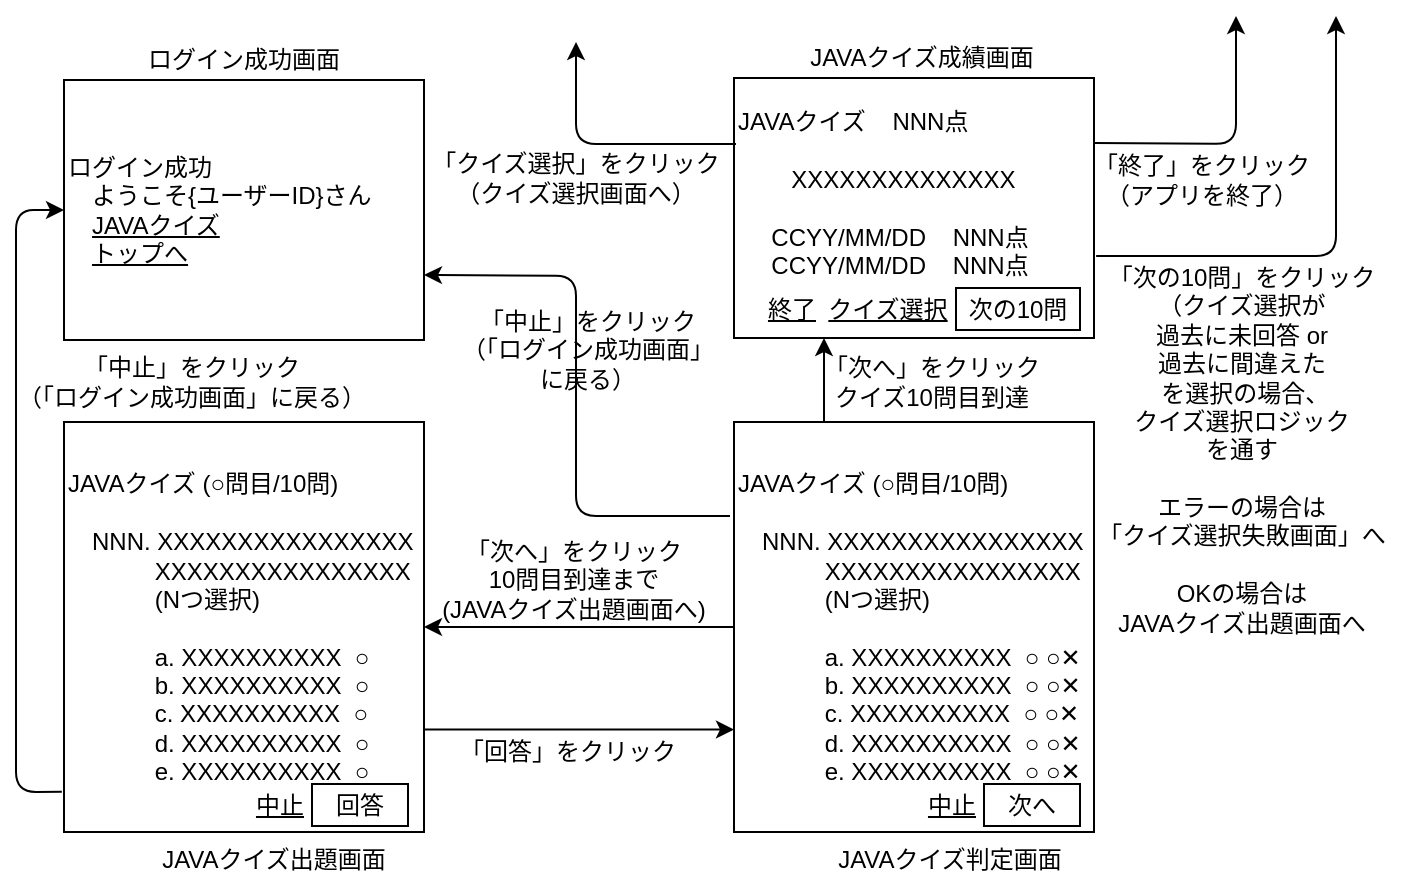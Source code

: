 <mxfile>
    <diagram id="cOPPHnaynSb4PC9Ppda5" name="ページ1">
        <mxGraphModel dx="1403" dy="475" grid="1" gridSize="10" guides="1" tooltips="1" connect="1" arrows="1" fold="1" page="1" pageScale="1" pageWidth="827" pageHeight="1169" background="none" math="0" shadow="0">
            <root>
                <mxCell id="0"/>
                <mxCell id="1" parent="0"/>
                <mxCell id="12" value="「回答」をクリック" style="text;html=1;strokeColor=none;fillColor=none;align=center;verticalAlign=middle;whiteSpace=wrap;rounded=0;" parent="1" vertex="1">
                    <mxGeometry x="-621" y="363" width="160" height="30" as="geometry"/>
                </mxCell>
                <mxCell id="38" value="JAVAクイズ (○問目/10問)&lt;br&gt;&lt;br&gt;　NNN. XXXXXXXXXXXXXXXX&lt;br&gt;&amp;nbsp; &amp;nbsp; &amp;nbsp; &amp;nbsp; &amp;nbsp; &amp;nbsp; &amp;nbsp;XXXXXXXXXXXXXXXX&lt;br&gt;&amp;nbsp; &amp;nbsp; &amp;nbsp; &amp;nbsp; &amp;nbsp; &amp;nbsp; &amp;nbsp;(Nつ選択)&lt;br&gt;&lt;br&gt;&amp;nbsp; &amp;nbsp; &amp;nbsp; &amp;nbsp; &amp;nbsp; &amp;nbsp; &amp;nbsp;a. XXXXXXXXXX&amp;nbsp; ○ ○✕&lt;br&gt;&amp;nbsp; &amp;nbsp; &amp;nbsp; &amp;nbsp; &amp;nbsp; &amp;nbsp; &amp;nbsp;b. XXXXXXXXXX&amp;nbsp; ○ ○✕&lt;br&gt;&amp;nbsp; &amp;nbsp; &amp;nbsp; &amp;nbsp; &amp;nbsp; &amp;nbsp; &amp;nbsp;c. XXXXXXXXXX&amp;nbsp; ○ ○✕&lt;br&gt;&amp;nbsp; &amp;nbsp; &amp;nbsp; &amp;nbsp; &amp;nbsp; &amp;nbsp; &amp;nbsp;d. XXXXXXXXXX&amp;nbsp; ○ ○✕&lt;br&gt;&amp;nbsp; &amp;nbsp; &amp;nbsp; &amp;nbsp; &amp;nbsp; &amp;nbsp; &amp;nbsp;e. XXXXXXXXXX&amp;nbsp; ○ ○✕" style="rounded=0;whiteSpace=wrap;html=1;align=left;" parent="1" vertex="1">
                    <mxGeometry x="-458" y="213" width="180" height="205" as="geometry"/>
                </mxCell>
                <mxCell id="2" value="ログイン成功&lt;br&gt;　ようこそ{ユーザーID}さん&lt;br&gt;　&lt;u&gt;JAVAクイズ&lt;/u&gt;&lt;br&gt;　&lt;u&gt;トップへ&lt;/u&gt;" style="rounded=0;whiteSpace=wrap;html=1;align=left;" parent="1" vertex="1">
                    <mxGeometry x="-793" y="42" width="180" height="130" as="geometry"/>
                </mxCell>
                <mxCell id="3" value="JAVAクイズ (○問目/10問)&lt;br&gt;&lt;br&gt;　NNN. XXXXXXXXXXXXXXXX&lt;br&gt;&amp;nbsp; &amp;nbsp; &amp;nbsp; &amp;nbsp; &amp;nbsp; &amp;nbsp; &amp;nbsp;XXXXXXXXXXXXXXXX&lt;br&gt;&amp;nbsp; &amp;nbsp; &amp;nbsp; &amp;nbsp; &amp;nbsp; &amp;nbsp; &amp;nbsp;(Nつ選択)&lt;br&gt;&lt;br&gt;&amp;nbsp; &amp;nbsp; &amp;nbsp; &amp;nbsp; &amp;nbsp; &amp;nbsp; &amp;nbsp;a. XXXXXXXXXX&amp;nbsp; ○&lt;br&gt;&amp;nbsp; &amp;nbsp; &amp;nbsp; &amp;nbsp; &amp;nbsp; &amp;nbsp; &amp;nbsp;b. XXXXXXXXXX&amp;nbsp; ○&lt;br&gt;&amp;nbsp; &amp;nbsp; &amp;nbsp; &amp;nbsp; &amp;nbsp; &amp;nbsp; &amp;nbsp;c. XXXXXXXXXX&amp;nbsp; ○&lt;br&gt;&amp;nbsp; &amp;nbsp; &amp;nbsp; &amp;nbsp; &amp;nbsp; &amp;nbsp; &amp;nbsp;d. XXXXXXXXXX&amp;nbsp; ○&lt;br&gt;&amp;nbsp; &amp;nbsp; &amp;nbsp; &amp;nbsp; &amp;nbsp; &amp;nbsp; &amp;nbsp;e. XXXXXXXXXX&amp;nbsp; ○" style="rounded=0;whiteSpace=wrap;html=1;align=left;" parent="1" vertex="1">
                    <mxGeometry x="-793" y="213" width="180" height="205" as="geometry"/>
                </mxCell>
                <mxCell id="6" value="回答" style="text;html=1;strokeColor=default;fillColor=none;align=center;verticalAlign=middle;whiteSpace=wrap;rounded=0;" parent="1" vertex="1">
                    <mxGeometry x="-669" y="394" width="48" height="21" as="geometry"/>
                </mxCell>
                <mxCell id="7" value="JAVAクイズ&amp;nbsp; &amp;nbsp; NNN点&lt;br&gt;&lt;br&gt;&amp;nbsp; &amp;nbsp; &amp;nbsp; &amp;nbsp; XXXXXXXXXXXXXX&lt;br&gt;&lt;br&gt;&amp;nbsp; &amp;nbsp; &amp;nbsp;CCYY/MM/DD&amp;nbsp; &amp;nbsp; NNN点&lt;br&gt;&amp;nbsp; &amp;nbsp; &amp;nbsp;CCYY/MM/DD&amp;nbsp; &amp;nbsp; NNN点&lt;br&gt;&lt;br&gt;" style="rounded=0;whiteSpace=wrap;html=1;align=left;" parent="1" vertex="1">
                    <mxGeometry x="-458" y="41" width="180" height="130" as="geometry"/>
                </mxCell>
                <mxCell id="14" value="ログイン成功画面" style="text;html=1;strokeColor=none;fillColor=none;align=center;verticalAlign=middle;whiteSpace=wrap;rounded=0;" parent="1" vertex="1">
                    <mxGeometry x="-783" y="13" width="160" height="38" as="geometry"/>
                </mxCell>
                <mxCell id="15" value="JAVAクイズ出題画面" style="text;html=1;strokeColor=none;fillColor=none;align=center;verticalAlign=middle;whiteSpace=wrap;rounded=0;" parent="1" vertex="1">
                    <mxGeometry x="-768" y="417" width="160" height="30" as="geometry"/>
                </mxCell>
                <mxCell id="16" value="JAVAクイズ成績画面" style="text;html=1;strokeColor=none;fillColor=none;align=center;verticalAlign=middle;whiteSpace=wrap;rounded=0;" parent="1" vertex="1">
                    <mxGeometry x="-444" y="16" width="160" height="30" as="geometry"/>
                </mxCell>
                <mxCell id="18" value="" style="endArrow=classic;html=1;exitX=-0.006;exitY=0.902;exitDx=0;exitDy=0;entryX=0;entryY=0.5;entryDx=0;entryDy=0;exitPerimeter=0;" parent="1" source="3" target="2" edge="1">
                    <mxGeometry width="50" height="50" relative="1" as="geometry">
                        <mxPoint x="-779" y="376" as="sourcePoint"/>
                        <mxPoint x="-777" y="346" as="targetPoint"/>
                        <Array as="points">
                            <mxPoint x="-817" y="398"/>
                            <mxPoint x="-817" y="107"/>
                        </Array>
                    </mxGeometry>
                </mxCell>
                <mxCell id="21" value="&lt;u&gt;中止&lt;/u&gt;" style="text;html=1;strokeColor=none;fillColor=none;align=center;verticalAlign=middle;whiteSpace=wrap;rounded=0;" parent="1" vertex="1">
                    <mxGeometry x="-709" y="394" width="48" height="21" as="geometry"/>
                </mxCell>
                <mxCell id="27" value="&lt;u&gt;中止&lt;/u&gt;" style="text;html=1;strokeColor=none;fillColor=none;align=center;verticalAlign=middle;whiteSpace=wrap;rounded=0;" parent="1" vertex="1">
                    <mxGeometry x="-373" y="394" width="48" height="21" as="geometry"/>
                </mxCell>
                <mxCell id="28" value="次へ" style="text;html=1;strokeColor=default;fillColor=none;align=center;verticalAlign=middle;whiteSpace=wrap;rounded=0;" parent="1" vertex="1">
                    <mxGeometry x="-333" y="394" width="48" height="21" as="geometry"/>
                </mxCell>
                <mxCell id="29" value="JAVAクイズ判定画面" style="text;html=1;strokeColor=none;fillColor=none;align=center;verticalAlign=middle;whiteSpace=wrap;rounded=0;" parent="1" vertex="1">
                    <mxGeometry x="-430" y="417" width="160" height="30" as="geometry"/>
                </mxCell>
                <mxCell id="33" value="「中止」をクリック&lt;br&gt;（「ログイン成功画面」&lt;br&gt;に戻る）" style="text;html=1;strokeColor=none;fillColor=none;align=center;verticalAlign=middle;whiteSpace=wrap;rounded=0;" parent="1" vertex="1">
                    <mxGeometry x="-611" y="152" width="160" height="50" as="geometry"/>
                </mxCell>
                <mxCell id="39" value="&lt;u&gt;クイズ選択&lt;/u&gt;" style="text;html=1;strokeColor=none;fillColor=none;align=center;verticalAlign=middle;whiteSpace=wrap;rounded=0;" parent="1" vertex="1">
                    <mxGeometry x="-412" y="146" width="62" height="21" as="geometry"/>
                </mxCell>
                <mxCell id="40" value="次の10問" style="text;html=1;strokeColor=default;fillColor=none;align=center;verticalAlign=middle;whiteSpace=wrap;rounded=0;" parent="1" vertex="1">
                    <mxGeometry x="-347" y="146" width="62" height="21" as="geometry"/>
                </mxCell>
                <mxCell id="13" value="" style="endArrow=classic;html=1;entryX=0;entryY=0.75;entryDx=0;entryDy=0;exitX=1;exitY=0.75;exitDx=0;exitDy=0;" parent="1" source="3" target="38" edge="1">
                    <mxGeometry width="50" height="50" relative="1" as="geometry">
                        <mxPoint x="-612" y="322" as="sourcePoint"/>
                        <mxPoint x="-457" y="315.5" as="targetPoint"/>
                    </mxGeometry>
                </mxCell>
                <mxCell id="43" value="「クイズ選択」をクリック&lt;br&gt;（クイズ選択画面へ）" style="text;html=1;strokeColor=none;fillColor=none;align=center;verticalAlign=middle;whiteSpace=wrap;rounded=0;" parent="1" vertex="1">
                    <mxGeometry x="-617" y="66" width="160" height="50" as="geometry"/>
                </mxCell>
                <mxCell id="44" value="" style="endArrow=classic;html=1;exitX=1;exitY=0.5;exitDx=0;exitDy=0;" parent="1" edge="1">
                    <mxGeometry width="50" height="50" relative="1" as="geometry">
                        <mxPoint x="-457" y="74" as="sourcePoint"/>
                        <mxPoint x="-537" y="23" as="targetPoint"/>
                        <Array as="points">
                            <mxPoint x="-537" y="74"/>
                        </Array>
                    </mxGeometry>
                </mxCell>
                <mxCell id="45" value="「次へ」をクリック&lt;br&gt;クイズ10問目到達" style="text;html=1;strokeColor=none;fillColor=none;align=center;verticalAlign=middle;whiteSpace=wrap;rounded=0;" parent="1" vertex="1">
                    <mxGeometry x="-439" y="178" width="160" height="30" as="geometry"/>
                </mxCell>
                <mxCell id="46" value="" style="endArrow=classic;html=1;exitX=1;exitY=0;exitDx=0;exitDy=0;entryX=1;entryY=0.75;entryDx=0;entryDy=0;" parent="1" target="2" edge="1">
                    <mxGeometry width="50" height="50" relative="1" as="geometry">
                        <mxPoint x="-460" y="260" as="sourcePoint"/>
                        <mxPoint x="-547" y="150" as="targetPoint"/>
                        <Array as="points">
                            <mxPoint x="-537" y="260"/>
                            <mxPoint x="-537" y="140"/>
                        </Array>
                    </mxGeometry>
                </mxCell>
                <mxCell id="47" value="" style="endArrow=classic;html=1;exitX=0;exitY=0.5;exitDx=0;exitDy=0;entryX=1;entryY=0.5;entryDx=0;entryDy=0;" parent="1" source="38" target="3" edge="1">
                    <mxGeometry width="50" height="50" relative="1" as="geometry">
                        <mxPoint x="-527" y="300" as="sourcePoint"/>
                        <mxPoint x="-477" y="250" as="targetPoint"/>
                    </mxGeometry>
                </mxCell>
                <mxCell id="48" value="「次へ」をクリック&lt;br&gt;10問目到達まで&lt;br&gt;(JAVAクイズ出題画面へ)" style="text;html=1;strokeColor=none;fillColor=none;align=center;verticalAlign=middle;whiteSpace=wrap;rounded=0;" parent="1" vertex="1">
                    <mxGeometry x="-618" y="266" width="160" height="52" as="geometry"/>
                </mxCell>
                <mxCell id="49" value="&lt;u&gt;終了&lt;/u&gt;" style="text;html=1;strokeColor=none;fillColor=none;align=center;verticalAlign=middle;whiteSpace=wrap;rounded=0;" parent="1" vertex="1">
                    <mxGeometry x="-453" y="146" width="48" height="21" as="geometry"/>
                </mxCell>
                <mxCell id="50" value="" style="endArrow=classic;html=1;exitX=1;exitY=0.25;exitDx=0;exitDy=0;" parent="1" source="7" edge="1">
                    <mxGeometry width="50" height="50" relative="1" as="geometry">
                        <mxPoint x="-527" y="210" as="sourcePoint"/>
                        <mxPoint x="-207" y="10" as="targetPoint"/>
                        <Array as="points">
                            <mxPoint x="-207" y="74"/>
                        </Array>
                    </mxGeometry>
                </mxCell>
                <mxCell id="51" value="「終了」をクリック&lt;br&gt;（アプリを終了）" style="text;html=1;strokeColor=none;fillColor=none;align=center;verticalAlign=middle;whiteSpace=wrap;rounded=0;" parent="1" vertex="1">
                    <mxGeometry x="-304" y="67" width="160" height="50" as="geometry"/>
                </mxCell>
                <mxCell id="52" value="「次の10問」をクリック&lt;br&gt;（クイズ選択が&lt;br&gt;過去に未回答 or&lt;br&gt;過去に間違えた&lt;br&gt;&amp;nbsp;を選択の場合、&lt;br&gt;クイズ選択ロジック&lt;br&gt;を通す&lt;br&gt;&lt;br&gt;エラーの場合は&lt;br&gt;「クイズ選択失敗画面」へ&lt;br&gt;&lt;br&gt;OKの場合は&lt;br&gt;JAVAクイズ出題画面へ" style="text;html=1;strokeColor=none;fillColor=none;align=center;verticalAlign=middle;whiteSpace=wrap;rounded=0;" parent="1" vertex="1">
                    <mxGeometry x="-284" y="131" width="160" height="191" as="geometry"/>
                </mxCell>
                <mxCell id="53" value="" style="endArrow=classic;html=1;exitX=1.006;exitY=0.685;exitDx=0;exitDy=0;exitPerimeter=0;" parent="1" source="7" edge="1">
                    <mxGeometry width="50" height="50" relative="1" as="geometry">
                        <mxPoint x="-497" y="200" as="sourcePoint"/>
                        <mxPoint x="-157" y="10" as="targetPoint"/>
                        <Array as="points">
                            <mxPoint x="-157" y="130"/>
                        </Array>
                    </mxGeometry>
                </mxCell>
                <mxCell id="54" value="" style="endArrow=classic;html=1;exitX=0.25;exitY=0;exitDx=0;exitDy=0;entryX=0.25;entryY=1;entryDx=0;entryDy=0;" parent="1" source="38" target="7" edge="1">
                    <mxGeometry width="50" height="50" relative="1" as="geometry">
                        <mxPoint x="-587" y="260" as="sourcePoint"/>
                        <mxPoint x="-537" y="210" as="targetPoint"/>
                    </mxGeometry>
                </mxCell>
                <mxCell id="55" value="「中止」をクリック&lt;br&gt;（「ログイン成功画面」に戻る）" style="text;html=1;strokeColor=none;fillColor=none;align=center;verticalAlign=middle;whiteSpace=wrap;rounded=0;" parent="1" vertex="1">
                    <mxGeometry x="-824" y="173" width="190" height="40" as="geometry"/>
                </mxCell>
            </root>
        </mxGraphModel>
    </diagram>
</mxfile>